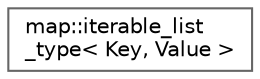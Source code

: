 digraph "类继承关系图"
{
 // LATEX_PDF_SIZE
  bgcolor="transparent";
  edge [fontname=Helvetica,fontsize=10,labelfontname=Helvetica,labelfontsize=10];
  node [fontname=Helvetica,fontsize=10,shape=box,height=0.2,width=0.4];
  rankdir="LR";
  Node0 [id="Node000000",label="map::iterable_list\l_type\< Key, Value \>",height=0.2,width=0.4,color="grey40", fillcolor="white", style="filled",URL="$structmap_1_1iterable__list__type.html",tooltip=" "];
}
